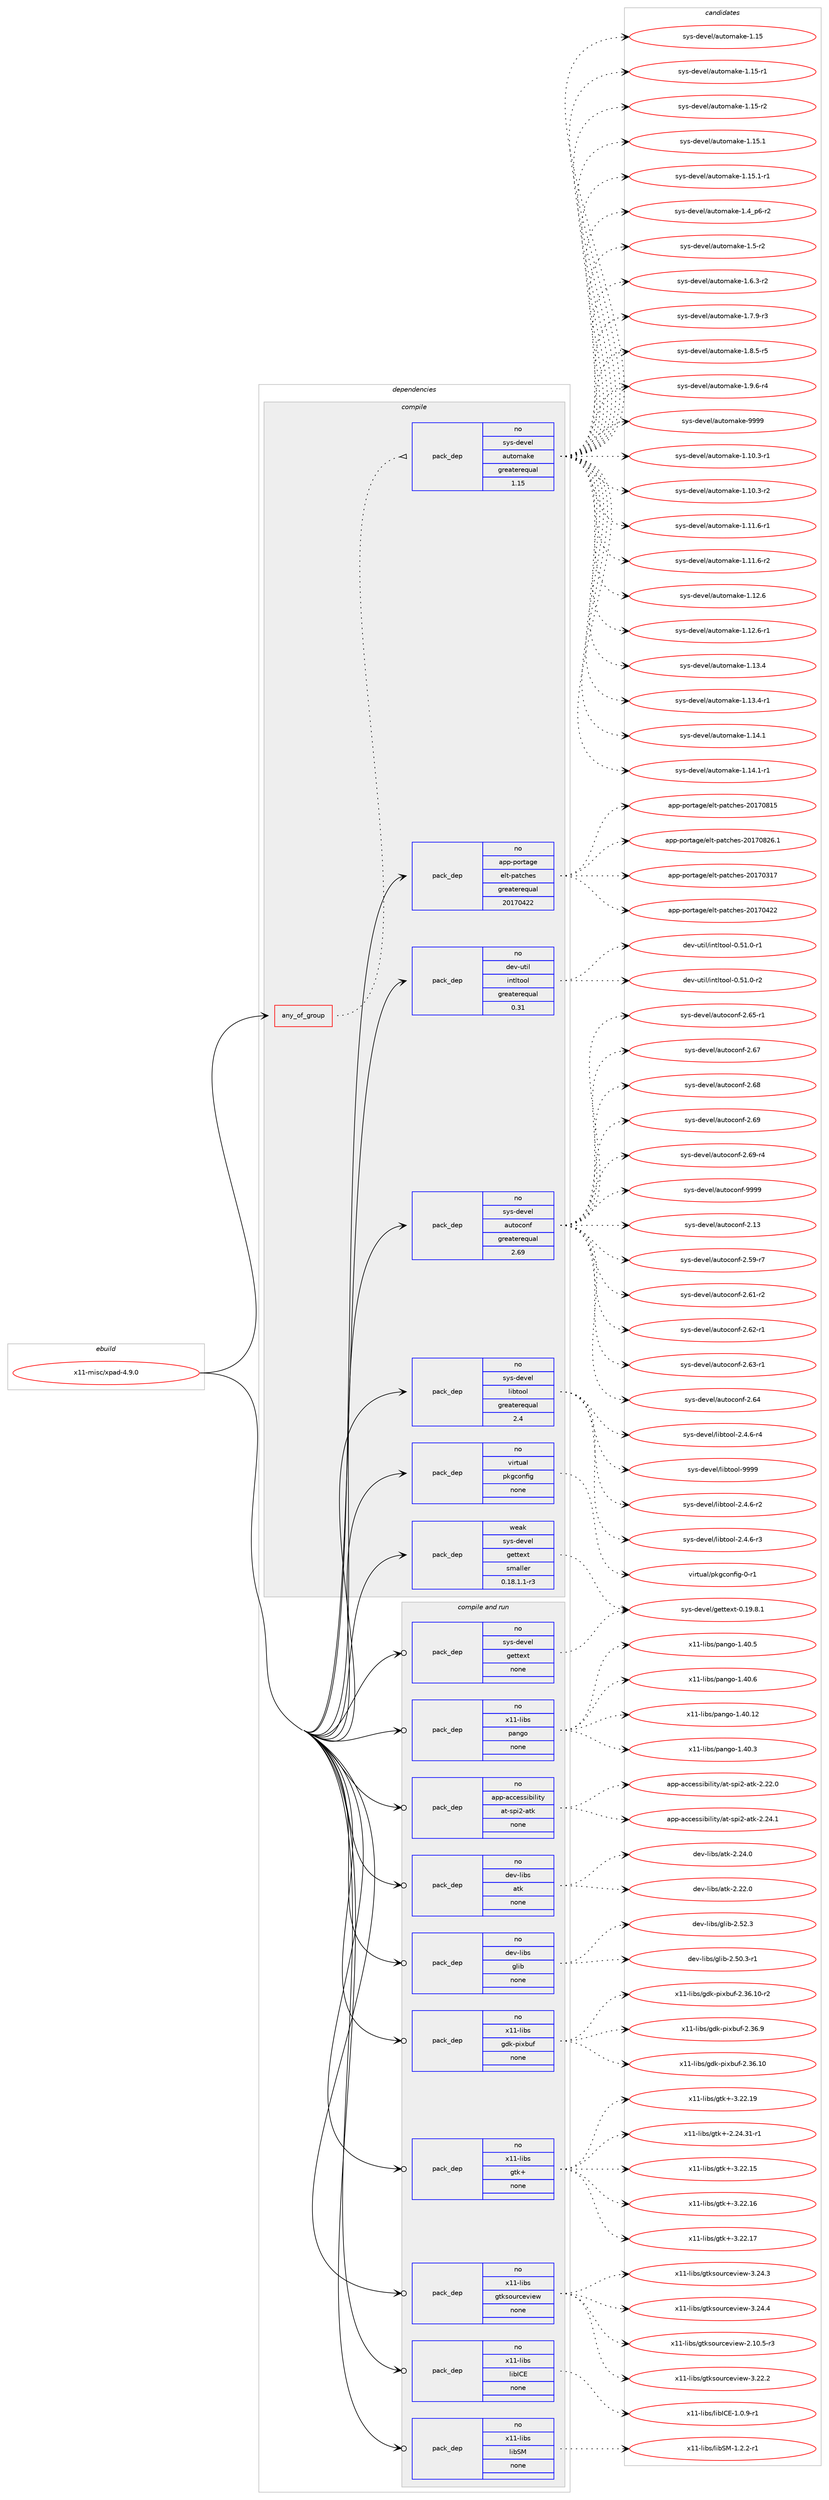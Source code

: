 digraph prolog {

# *************
# Graph options
# *************

newrank=true;
concentrate=true;
compound=true;
graph [rankdir=LR,fontname=Helvetica,fontsize=10,ranksep=1.5];#, ranksep=2.5, nodesep=0.2];
edge  [arrowhead=vee];
node  [fontname=Helvetica,fontsize=10];

# **********
# The ebuild
# **********

subgraph cluster_leftcol {
color=gray;
rank=same;
label=<<i>ebuild</i>>;
id [label="x11-misc/xpad-4.9.0", color=red, width=4, href="../x11-misc/xpad-4.9.0.svg"];
}

# ****************
# The dependencies
# ****************

subgraph cluster_midcol {
color=gray;
label=<<i>dependencies</i>>;
subgraph cluster_compile {
fillcolor="#eeeeee";
style=filled;
label=<<i>compile</i>>;
subgraph any9536 {
dependency525642 [label=<<TABLE BORDER="0" CELLBORDER="1" CELLSPACING="0" CELLPADDING="4"><TR><TD CELLPADDING="10">any_of_group</TD></TR></TABLE>>, shape=none, color=red];subgraph pack392295 {
dependency525643 [label=<<TABLE BORDER="0" CELLBORDER="1" CELLSPACING="0" CELLPADDING="4" WIDTH="220"><TR><TD ROWSPAN="6" CELLPADDING="30">pack_dep</TD></TR><TR><TD WIDTH="110">no</TD></TR><TR><TD>sys-devel</TD></TR><TR><TD>automake</TD></TR><TR><TD>greaterequal</TD></TR><TR><TD>1.15</TD></TR></TABLE>>, shape=none, color=blue];
}
dependency525642:e -> dependency525643:w [weight=20,style="dotted",arrowhead="oinv"];
}
id:e -> dependency525642:w [weight=20,style="solid",arrowhead="vee"];
subgraph pack392296 {
dependency525644 [label=<<TABLE BORDER="0" CELLBORDER="1" CELLSPACING="0" CELLPADDING="4" WIDTH="220"><TR><TD ROWSPAN="6" CELLPADDING="30">pack_dep</TD></TR><TR><TD WIDTH="110">no</TD></TR><TR><TD>app-portage</TD></TR><TR><TD>elt-patches</TD></TR><TR><TD>greaterequal</TD></TR><TR><TD>20170422</TD></TR></TABLE>>, shape=none, color=blue];
}
id:e -> dependency525644:w [weight=20,style="solid",arrowhead="vee"];
subgraph pack392297 {
dependency525645 [label=<<TABLE BORDER="0" CELLBORDER="1" CELLSPACING="0" CELLPADDING="4" WIDTH="220"><TR><TD ROWSPAN="6" CELLPADDING="30">pack_dep</TD></TR><TR><TD WIDTH="110">no</TD></TR><TR><TD>dev-util</TD></TR><TR><TD>intltool</TD></TR><TR><TD>greaterequal</TD></TR><TR><TD>0.31</TD></TR></TABLE>>, shape=none, color=blue];
}
id:e -> dependency525645:w [weight=20,style="solid",arrowhead="vee"];
subgraph pack392298 {
dependency525646 [label=<<TABLE BORDER="0" CELLBORDER="1" CELLSPACING="0" CELLPADDING="4" WIDTH="220"><TR><TD ROWSPAN="6" CELLPADDING="30">pack_dep</TD></TR><TR><TD WIDTH="110">no</TD></TR><TR><TD>sys-devel</TD></TR><TR><TD>autoconf</TD></TR><TR><TD>greaterequal</TD></TR><TR><TD>2.69</TD></TR></TABLE>>, shape=none, color=blue];
}
id:e -> dependency525646:w [weight=20,style="solid",arrowhead="vee"];
subgraph pack392299 {
dependency525647 [label=<<TABLE BORDER="0" CELLBORDER="1" CELLSPACING="0" CELLPADDING="4" WIDTH="220"><TR><TD ROWSPAN="6" CELLPADDING="30">pack_dep</TD></TR><TR><TD WIDTH="110">no</TD></TR><TR><TD>sys-devel</TD></TR><TR><TD>libtool</TD></TR><TR><TD>greaterequal</TD></TR><TR><TD>2.4</TD></TR></TABLE>>, shape=none, color=blue];
}
id:e -> dependency525647:w [weight=20,style="solid",arrowhead="vee"];
subgraph pack392300 {
dependency525648 [label=<<TABLE BORDER="0" CELLBORDER="1" CELLSPACING="0" CELLPADDING="4" WIDTH="220"><TR><TD ROWSPAN="6" CELLPADDING="30">pack_dep</TD></TR><TR><TD WIDTH="110">no</TD></TR><TR><TD>virtual</TD></TR><TR><TD>pkgconfig</TD></TR><TR><TD>none</TD></TR><TR><TD></TD></TR></TABLE>>, shape=none, color=blue];
}
id:e -> dependency525648:w [weight=20,style="solid",arrowhead="vee"];
subgraph pack392301 {
dependency525649 [label=<<TABLE BORDER="0" CELLBORDER="1" CELLSPACING="0" CELLPADDING="4" WIDTH="220"><TR><TD ROWSPAN="6" CELLPADDING="30">pack_dep</TD></TR><TR><TD WIDTH="110">weak</TD></TR><TR><TD>sys-devel</TD></TR><TR><TD>gettext</TD></TR><TR><TD>smaller</TD></TR><TR><TD>0.18.1.1-r3</TD></TR></TABLE>>, shape=none, color=blue];
}
id:e -> dependency525649:w [weight=20,style="solid",arrowhead="vee"];
}
subgraph cluster_compileandrun {
fillcolor="#eeeeee";
style=filled;
label=<<i>compile and run</i>>;
subgraph pack392302 {
dependency525650 [label=<<TABLE BORDER="0" CELLBORDER="1" CELLSPACING="0" CELLPADDING="4" WIDTH="220"><TR><TD ROWSPAN="6" CELLPADDING="30">pack_dep</TD></TR><TR><TD WIDTH="110">no</TD></TR><TR><TD>app-accessibility</TD></TR><TR><TD>at-spi2-atk</TD></TR><TR><TD>none</TD></TR><TR><TD></TD></TR></TABLE>>, shape=none, color=blue];
}
id:e -> dependency525650:w [weight=20,style="solid",arrowhead="odotvee"];
subgraph pack392303 {
dependency525651 [label=<<TABLE BORDER="0" CELLBORDER="1" CELLSPACING="0" CELLPADDING="4" WIDTH="220"><TR><TD ROWSPAN="6" CELLPADDING="30">pack_dep</TD></TR><TR><TD WIDTH="110">no</TD></TR><TR><TD>dev-libs</TD></TR><TR><TD>atk</TD></TR><TR><TD>none</TD></TR><TR><TD></TD></TR></TABLE>>, shape=none, color=blue];
}
id:e -> dependency525651:w [weight=20,style="solid",arrowhead="odotvee"];
subgraph pack392304 {
dependency525652 [label=<<TABLE BORDER="0" CELLBORDER="1" CELLSPACING="0" CELLPADDING="4" WIDTH="220"><TR><TD ROWSPAN="6" CELLPADDING="30">pack_dep</TD></TR><TR><TD WIDTH="110">no</TD></TR><TR><TD>dev-libs</TD></TR><TR><TD>glib</TD></TR><TR><TD>none</TD></TR><TR><TD></TD></TR></TABLE>>, shape=none, color=blue];
}
id:e -> dependency525652:w [weight=20,style="solid",arrowhead="odotvee"];
subgraph pack392305 {
dependency525653 [label=<<TABLE BORDER="0" CELLBORDER="1" CELLSPACING="0" CELLPADDING="4" WIDTH="220"><TR><TD ROWSPAN="6" CELLPADDING="30">pack_dep</TD></TR><TR><TD WIDTH="110">no</TD></TR><TR><TD>sys-devel</TD></TR><TR><TD>gettext</TD></TR><TR><TD>none</TD></TR><TR><TD></TD></TR></TABLE>>, shape=none, color=blue];
}
id:e -> dependency525653:w [weight=20,style="solid",arrowhead="odotvee"];
subgraph pack392306 {
dependency525654 [label=<<TABLE BORDER="0" CELLBORDER="1" CELLSPACING="0" CELLPADDING="4" WIDTH="220"><TR><TD ROWSPAN="6" CELLPADDING="30">pack_dep</TD></TR><TR><TD WIDTH="110">no</TD></TR><TR><TD>x11-libs</TD></TR><TR><TD>gdk-pixbuf</TD></TR><TR><TD>none</TD></TR><TR><TD></TD></TR></TABLE>>, shape=none, color=blue];
}
id:e -> dependency525654:w [weight=20,style="solid",arrowhead="odotvee"];
subgraph pack392307 {
dependency525655 [label=<<TABLE BORDER="0" CELLBORDER="1" CELLSPACING="0" CELLPADDING="4" WIDTH="220"><TR><TD ROWSPAN="6" CELLPADDING="30">pack_dep</TD></TR><TR><TD WIDTH="110">no</TD></TR><TR><TD>x11-libs</TD></TR><TR><TD>gtk+</TD></TR><TR><TD>none</TD></TR><TR><TD></TD></TR></TABLE>>, shape=none, color=blue];
}
id:e -> dependency525655:w [weight=20,style="solid",arrowhead="odotvee"];
subgraph pack392308 {
dependency525656 [label=<<TABLE BORDER="0" CELLBORDER="1" CELLSPACING="0" CELLPADDING="4" WIDTH="220"><TR><TD ROWSPAN="6" CELLPADDING="30">pack_dep</TD></TR><TR><TD WIDTH="110">no</TD></TR><TR><TD>x11-libs</TD></TR><TR><TD>gtksourceview</TD></TR><TR><TD>none</TD></TR><TR><TD></TD></TR></TABLE>>, shape=none, color=blue];
}
id:e -> dependency525656:w [weight=20,style="solid",arrowhead="odotvee"];
subgraph pack392309 {
dependency525657 [label=<<TABLE BORDER="0" CELLBORDER="1" CELLSPACING="0" CELLPADDING="4" WIDTH="220"><TR><TD ROWSPAN="6" CELLPADDING="30">pack_dep</TD></TR><TR><TD WIDTH="110">no</TD></TR><TR><TD>x11-libs</TD></TR><TR><TD>libICE</TD></TR><TR><TD>none</TD></TR><TR><TD></TD></TR></TABLE>>, shape=none, color=blue];
}
id:e -> dependency525657:w [weight=20,style="solid",arrowhead="odotvee"];
subgraph pack392310 {
dependency525658 [label=<<TABLE BORDER="0" CELLBORDER="1" CELLSPACING="0" CELLPADDING="4" WIDTH="220"><TR><TD ROWSPAN="6" CELLPADDING="30">pack_dep</TD></TR><TR><TD WIDTH="110">no</TD></TR><TR><TD>x11-libs</TD></TR><TR><TD>libSM</TD></TR><TR><TD>none</TD></TR><TR><TD></TD></TR></TABLE>>, shape=none, color=blue];
}
id:e -> dependency525658:w [weight=20,style="solid",arrowhead="odotvee"];
subgraph pack392311 {
dependency525659 [label=<<TABLE BORDER="0" CELLBORDER="1" CELLSPACING="0" CELLPADDING="4" WIDTH="220"><TR><TD ROWSPAN="6" CELLPADDING="30">pack_dep</TD></TR><TR><TD WIDTH="110">no</TD></TR><TR><TD>x11-libs</TD></TR><TR><TD>pango</TD></TR><TR><TD>none</TD></TR><TR><TD></TD></TR></TABLE>>, shape=none, color=blue];
}
id:e -> dependency525659:w [weight=20,style="solid",arrowhead="odotvee"];
}
subgraph cluster_run {
fillcolor="#eeeeee";
style=filled;
label=<<i>run</i>>;
}
}

# **************
# The candidates
# **************

subgraph cluster_choices {
rank=same;
color=gray;
label=<<i>candidates</i>>;

subgraph choice392295 {
color=black;
nodesep=1;
choice11512111545100101118101108479711711611110997107101454946494846514511449 [label="sys-devel/automake-1.10.3-r1", color=red, width=4,href="../sys-devel/automake-1.10.3-r1.svg"];
choice11512111545100101118101108479711711611110997107101454946494846514511450 [label="sys-devel/automake-1.10.3-r2", color=red, width=4,href="../sys-devel/automake-1.10.3-r2.svg"];
choice11512111545100101118101108479711711611110997107101454946494946544511449 [label="sys-devel/automake-1.11.6-r1", color=red, width=4,href="../sys-devel/automake-1.11.6-r1.svg"];
choice11512111545100101118101108479711711611110997107101454946494946544511450 [label="sys-devel/automake-1.11.6-r2", color=red, width=4,href="../sys-devel/automake-1.11.6-r2.svg"];
choice1151211154510010111810110847971171161111099710710145494649504654 [label="sys-devel/automake-1.12.6", color=red, width=4,href="../sys-devel/automake-1.12.6.svg"];
choice11512111545100101118101108479711711611110997107101454946495046544511449 [label="sys-devel/automake-1.12.6-r1", color=red, width=4,href="../sys-devel/automake-1.12.6-r1.svg"];
choice1151211154510010111810110847971171161111099710710145494649514652 [label="sys-devel/automake-1.13.4", color=red, width=4,href="../sys-devel/automake-1.13.4.svg"];
choice11512111545100101118101108479711711611110997107101454946495146524511449 [label="sys-devel/automake-1.13.4-r1", color=red, width=4,href="../sys-devel/automake-1.13.4-r1.svg"];
choice1151211154510010111810110847971171161111099710710145494649524649 [label="sys-devel/automake-1.14.1", color=red, width=4,href="../sys-devel/automake-1.14.1.svg"];
choice11512111545100101118101108479711711611110997107101454946495246494511449 [label="sys-devel/automake-1.14.1-r1", color=red, width=4,href="../sys-devel/automake-1.14.1-r1.svg"];
choice115121115451001011181011084797117116111109971071014549464953 [label="sys-devel/automake-1.15", color=red, width=4,href="../sys-devel/automake-1.15.svg"];
choice1151211154510010111810110847971171161111099710710145494649534511449 [label="sys-devel/automake-1.15-r1", color=red, width=4,href="../sys-devel/automake-1.15-r1.svg"];
choice1151211154510010111810110847971171161111099710710145494649534511450 [label="sys-devel/automake-1.15-r2", color=red, width=4,href="../sys-devel/automake-1.15-r2.svg"];
choice1151211154510010111810110847971171161111099710710145494649534649 [label="sys-devel/automake-1.15.1", color=red, width=4,href="../sys-devel/automake-1.15.1.svg"];
choice11512111545100101118101108479711711611110997107101454946495346494511449 [label="sys-devel/automake-1.15.1-r1", color=red, width=4,href="../sys-devel/automake-1.15.1-r1.svg"];
choice115121115451001011181011084797117116111109971071014549465295112544511450 [label="sys-devel/automake-1.4_p6-r2", color=red, width=4,href="../sys-devel/automake-1.4_p6-r2.svg"];
choice11512111545100101118101108479711711611110997107101454946534511450 [label="sys-devel/automake-1.5-r2", color=red, width=4,href="../sys-devel/automake-1.5-r2.svg"];
choice115121115451001011181011084797117116111109971071014549465446514511450 [label="sys-devel/automake-1.6.3-r2", color=red, width=4,href="../sys-devel/automake-1.6.3-r2.svg"];
choice115121115451001011181011084797117116111109971071014549465546574511451 [label="sys-devel/automake-1.7.9-r3", color=red, width=4,href="../sys-devel/automake-1.7.9-r3.svg"];
choice115121115451001011181011084797117116111109971071014549465646534511453 [label="sys-devel/automake-1.8.5-r5", color=red, width=4,href="../sys-devel/automake-1.8.5-r5.svg"];
choice115121115451001011181011084797117116111109971071014549465746544511452 [label="sys-devel/automake-1.9.6-r4", color=red, width=4,href="../sys-devel/automake-1.9.6-r4.svg"];
choice115121115451001011181011084797117116111109971071014557575757 [label="sys-devel/automake-9999", color=red, width=4,href="../sys-devel/automake-9999.svg"];
dependency525643:e -> choice11512111545100101118101108479711711611110997107101454946494846514511449:w [style=dotted,weight="100"];
dependency525643:e -> choice11512111545100101118101108479711711611110997107101454946494846514511450:w [style=dotted,weight="100"];
dependency525643:e -> choice11512111545100101118101108479711711611110997107101454946494946544511449:w [style=dotted,weight="100"];
dependency525643:e -> choice11512111545100101118101108479711711611110997107101454946494946544511450:w [style=dotted,weight="100"];
dependency525643:e -> choice1151211154510010111810110847971171161111099710710145494649504654:w [style=dotted,weight="100"];
dependency525643:e -> choice11512111545100101118101108479711711611110997107101454946495046544511449:w [style=dotted,weight="100"];
dependency525643:e -> choice1151211154510010111810110847971171161111099710710145494649514652:w [style=dotted,weight="100"];
dependency525643:e -> choice11512111545100101118101108479711711611110997107101454946495146524511449:w [style=dotted,weight="100"];
dependency525643:e -> choice1151211154510010111810110847971171161111099710710145494649524649:w [style=dotted,weight="100"];
dependency525643:e -> choice11512111545100101118101108479711711611110997107101454946495246494511449:w [style=dotted,weight="100"];
dependency525643:e -> choice115121115451001011181011084797117116111109971071014549464953:w [style=dotted,weight="100"];
dependency525643:e -> choice1151211154510010111810110847971171161111099710710145494649534511449:w [style=dotted,weight="100"];
dependency525643:e -> choice1151211154510010111810110847971171161111099710710145494649534511450:w [style=dotted,weight="100"];
dependency525643:e -> choice1151211154510010111810110847971171161111099710710145494649534649:w [style=dotted,weight="100"];
dependency525643:e -> choice11512111545100101118101108479711711611110997107101454946495346494511449:w [style=dotted,weight="100"];
dependency525643:e -> choice115121115451001011181011084797117116111109971071014549465295112544511450:w [style=dotted,weight="100"];
dependency525643:e -> choice11512111545100101118101108479711711611110997107101454946534511450:w [style=dotted,weight="100"];
dependency525643:e -> choice115121115451001011181011084797117116111109971071014549465446514511450:w [style=dotted,weight="100"];
dependency525643:e -> choice115121115451001011181011084797117116111109971071014549465546574511451:w [style=dotted,weight="100"];
dependency525643:e -> choice115121115451001011181011084797117116111109971071014549465646534511453:w [style=dotted,weight="100"];
dependency525643:e -> choice115121115451001011181011084797117116111109971071014549465746544511452:w [style=dotted,weight="100"];
dependency525643:e -> choice115121115451001011181011084797117116111109971071014557575757:w [style=dotted,weight="100"];
}
subgraph choice392296 {
color=black;
nodesep=1;
choice97112112451121111141169710310147101108116451129711699104101115455048495548514955 [label="app-portage/elt-patches-20170317", color=red, width=4,href="../app-portage/elt-patches-20170317.svg"];
choice97112112451121111141169710310147101108116451129711699104101115455048495548525050 [label="app-portage/elt-patches-20170422", color=red, width=4,href="../app-portage/elt-patches-20170422.svg"];
choice97112112451121111141169710310147101108116451129711699104101115455048495548564953 [label="app-portage/elt-patches-20170815", color=red, width=4,href="../app-portage/elt-patches-20170815.svg"];
choice971121124511211111411697103101471011081164511297116991041011154550484955485650544649 [label="app-portage/elt-patches-20170826.1", color=red, width=4,href="../app-portage/elt-patches-20170826.1.svg"];
dependency525644:e -> choice97112112451121111141169710310147101108116451129711699104101115455048495548514955:w [style=dotted,weight="100"];
dependency525644:e -> choice97112112451121111141169710310147101108116451129711699104101115455048495548525050:w [style=dotted,weight="100"];
dependency525644:e -> choice97112112451121111141169710310147101108116451129711699104101115455048495548564953:w [style=dotted,weight="100"];
dependency525644:e -> choice971121124511211111411697103101471011081164511297116991041011154550484955485650544649:w [style=dotted,weight="100"];
}
subgraph choice392297 {
color=black;
nodesep=1;
choice1001011184511711610510847105110116108116111111108454846534946484511449 [label="dev-util/intltool-0.51.0-r1", color=red, width=4,href="../dev-util/intltool-0.51.0-r1.svg"];
choice1001011184511711610510847105110116108116111111108454846534946484511450 [label="dev-util/intltool-0.51.0-r2", color=red, width=4,href="../dev-util/intltool-0.51.0-r2.svg"];
dependency525645:e -> choice1001011184511711610510847105110116108116111111108454846534946484511449:w [style=dotted,weight="100"];
dependency525645:e -> choice1001011184511711610510847105110116108116111111108454846534946484511450:w [style=dotted,weight="100"];
}
subgraph choice392298 {
color=black;
nodesep=1;
choice115121115451001011181011084797117116111991111101024550464951 [label="sys-devel/autoconf-2.13", color=red, width=4,href="../sys-devel/autoconf-2.13.svg"];
choice1151211154510010111810110847971171161119911111010245504653574511455 [label="sys-devel/autoconf-2.59-r7", color=red, width=4,href="../sys-devel/autoconf-2.59-r7.svg"];
choice1151211154510010111810110847971171161119911111010245504654494511450 [label="sys-devel/autoconf-2.61-r2", color=red, width=4,href="../sys-devel/autoconf-2.61-r2.svg"];
choice1151211154510010111810110847971171161119911111010245504654504511449 [label="sys-devel/autoconf-2.62-r1", color=red, width=4,href="../sys-devel/autoconf-2.62-r1.svg"];
choice1151211154510010111810110847971171161119911111010245504654514511449 [label="sys-devel/autoconf-2.63-r1", color=red, width=4,href="../sys-devel/autoconf-2.63-r1.svg"];
choice115121115451001011181011084797117116111991111101024550465452 [label="sys-devel/autoconf-2.64", color=red, width=4,href="../sys-devel/autoconf-2.64.svg"];
choice1151211154510010111810110847971171161119911111010245504654534511449 [label="sys-devel/autoconf-2.65-r1", color=red, width=4,href="../sys-devel/autoconf-2.65-r1.svg"];
choice115121115451001011181011084797117116111991111101024550465455 [label="sys-devel/autoconf-2.67", color=red, width=4,href="../sys-devel/autoconf-2.67.svg"];
choice115121115451001011181011084797117116111991111101024550465456 [label="sys-devel/autoconf-2.68", color=red, width=4,href="../sys-devel/autoconf-2.68.svg"];
choice115121115451001011181011084797117116111991111101024550465457 [label="sys-devel/autoconf-2.69", color=red, width=4,href="../sys-devel/autoconf-2.69.svg"];
choice1151211154510010111810110847971171161119911111010245504654574511452 [label="sys-devel/autoconf-2.69-r4", color=red, width=4,href="../sys-devel/autoconf-2.69-r4.svg"];
choice115121115451001011181011084797117116111991111101024557575757 [label="sys-devel/autoconf-9999", color=red, width=4,href="../sys-devel/autoconf-9999.svg"];
dependency525646:e -> choice115121115451001011181011084797117116111991111101024550464951:w [style=dotted,weight="100"];
dependency525646:e -> choice1151211154510010111810110847971171161119911111010245504653574511455:w [style=dotted,weight="100"];
dependency525646:e -> choice1151211154510010111810110847971171161119911111010245504654494511450:w [style=dotted,weight="100"];
dependency525646:e -> choice1151211154510010111810110847971171161119911111010245504654504511449:w [style=dotted,weight="100"];
dependency525646:e -> choice1151211154510010111810110847971171161119911111010245504654514511449:w [style=dotted,weight="100"];
dependency525646:e -> choice115121115451001011181011084797117116111991111101024550465452:w [style=dotted,weight="100"];
dependency525646:e -> choice1151211154510010111810110847971171161119911111010245504654534511449:w [style=dotted,weight="100"];
dependency525646:e -> choice115121115451001011181011084797117116111991111101024550465455:w [style=dotted,weight="100"];
dependency525646:e -> choice115121115451001011181011084797117116111991111101024550465456:w [style=dotted,weight="100"];
dependency525646:e -> choice115121115451001011181011084797117116111991111101024550465457:w [style=dotted,weight="100"];
dependency525646:e -> choice1151211154510010111810110847971171161119911111010245504654574511452:w [style=dotted,weight="100"];
dependency525646:e -> choice115121115451001011181011084797117116111991111101024557575757:w [style=dotted,weight="100"];
}
subgraph choice392299 {
color=black;
nodesep=1;
choice1151211154510010111810110847108105981161111111084550465246544511450 [label="sys-devel/libtool-2.4.6-r2", color=red, width=4,href="../sys-devel/libtool-2.4.6-r2.svg"];
choice1151211154510010111810110847108105981161111111084550465246544511451 [label="sys-devel/libtool-2.4.6-r3", color=red, width=4,href="../sys-devel/libtool-2.4.6-r3.svg"];
choice1151211154510010111810110847108105981161111111084550465246544511452 [label="sys-devel/libtool-2.4.6-r4", color=red, width=4,href="../sys-devel/libtool-2.4.6-r4.svg"];
choice1151211154510010111810110847108105981161111111084557575757 [label="sys-devel/libtool-9999", color=red, width=4,href="../sys-devel/libtool-9999.svg"];
dependency525647:e -> choice1151211154510010111810110847108105981161111111084550465246544511450:w [style=dotted,weight="100"];
dependency525647:e -> choice1151211154510010111810110847108105981161111111084550465246544511451:w [style=dotted,weight="100"];
dependency525647:e -> choice1151211154510010111810110847108105981161111111084550465246544511452:w [style=dotted,weight="100"];
dependency525647:e -> choice1151211154510010111810110847108105981161111111084557575757:w [style=dotted,weight="100"];
}
subgraph choice392300 {
color=black;
nodesep=1;
choice11810511411611797108471121071039911111010210510345484511449 [label="virtual/pkgconfig-0-r1", color=red, width=4,href="../virtual/pkgconfig-0-r1.svg"];
dependency525648:e -> choice11810511411611797108471121071039911111010210510345484511449:w [style=dotted,weight="100"];
}
subgraph choice392301 {
color=black;
nodesep=1;
choice1151211154510010111810110847103101116116101120116454846495746564649 [label="sys-devel/gettext-0.19.8.1", color=red, width=4,href="../sys-devel/gettext-0.19.8.1.svg"];
dependency525649:e -> choice1151211154510010111810110847103101116116101120116454846495746564649:w [style=dotted,weight="100"];
}
subgraph choice392302 {
color=black;
nodesep=1;
choice97112112459799991011151151059810510810511612147971164511511210550459711610745504650504648 [label="app-accessibility/at-spi2-atk-2.22.0", color=red, width=4,href="../app-accessibility/at-spi2-atk-2.22.0.svg"];
choice97112112459799991011151151059810510810511612147971164511511210550459711610745504650524649 [label="app-accessibility/at-spi2-atk-2.24.1", color=red, width=4,href="../app-accessibility/at-spi2-atk-2.24.1.svg"];
dependency525650:e -> choice97112112459799991011151151059810510810511612147971164511511210550459711610745504650504648:w [style=dotted,weight="100"];
dependency525650:e -> choice97112112459799991011151151059810510810511612147971164511511210550459711610745504650524649:w [style=dotted,weight="100"];
}
subgraph choice392303 {
color=black;
nodesep=1;
choice1001011184510810598115479711610745504650504648 [label="dev-libs/atk-2.22.0", color=red, width=4,href="../dev-libs/atk-2.22.0.svg"];
choice1001011184510810598115479711610745504650524648 [label="dev-libs/atk-2.24.0", color=red, width=4,href="../dev-libs/atk-2.24.0.svg"];
dependency525651:e -> choice1001011184510810598115479711610745504650504648:w [style=dotted,weight="100"];
dependency525651:e -> choice1001011184510810598115479711610745504650524648:w [style=dotted,weight="100"];
}
subgraph choice392304 {
color=black;
nodesep=1;
choice10010111845108105981154710310810598455046534846514511449 [label="dev-libs/glib-2.50.3-r1", color=red, width=4,href="../dev-libs/glib-2.50.3-r1.svg"];
choice1001011184510810598115471031081059845504653504651 [label="dev-libs/glib-2.52.3", color=red, width=4,href="../dev-libs/glib-2.52.3.svg"];
dependency525652:e -> choice10010111845108105981154710310810598455046534846514511449:w [style=dotted,weight="100"];
dependency525652:e -> choice1001011184510810598115471031081059845504653504651:w [style=dotted,weight="100"];
}
subgraph choice392305 {
color=black;
nodesep=1;
choice1151211154510010111810110847103101116116101120116454846495746564649 [label="sys-devel/gettext-0.19.8.1", color=red, width=4,href="../sys-devel/gettext-0.19.8.1.svg"];
dependency525653:e -> choice1151211154510010111810110847103101116116101120116454846495746564649:w [style=dotted,weight="100"];
}
subgraph choice392306 {
color=black;
nodesep=1;
choice120494945108105981154710310010745112105120981171024550465154464948 [label="x11-libs/gdk-pixbuf-2.36.10", color=red, width=4,href="../x11-libs/gdk-pixbuf-2.36.10.svg"];
choice1204949451081059811547103100107451121051209811710245504651544649484511450 [label="x11-libs/gdk-pixbuf-2.36.10-r2", color=red, width=4,href="../x11-libs/gdk-pixbuf-2.36.10-r2.svg"];
choice1204949451081059811547103100107451121051209811710245504651544657 [label="x11-libs/gdk-pixbuf-2.36.9", color=red, width=4,href="../x11-libs/gdk-pixbuf-2.36.9.svg"];
dependency525654:e -> choice120494945108105981154710310010745112105120981171024550465154464948:w [style=dotted,weight="100"];
dependency525654:e -> choice1204949451081059811547103100107451121051209811710245504651544649484511450:w [style=dotted,weight="100"];
dependency525654:e -> choice1204949451081059811547103100107451121051209811710245504651544657:w [style=dotted,weight="100"];
}
subgraph choice392307 {
color=black;
nodesep=1;
choice12049494510810598115471031161074345504650524651494511449 [label="x11-libs/gtk+-2.24.31-r1", color=red, width=4,href="../x11-libs/gtk+-2.24.31-r1.svg"];
choice1204949451081059811547103116107434551465050464953 [label="x11-libs/gtk+-3.22.15", color=red, width=4,href="../x11-libs/gtk+-3.22.15.svg"];
choice1204949451081059811547103116107434551465050464954 [label="x11-libs/gtk+-3.22.16", color=red, width=4,href="../x11-libs/gtk+-3.22.16.svg"];
choice1204949451081059811547103116107434551465050464955 [label="x11-libs/gtk+-3.22.17", color=red, width=4,href="../x11-libs/gtk+-3.22.17.svg"];
choice1204949451081059811547103116107434551465050464957 [label="x11-libs/gtk+-3.22.19", color=red, width=4,href="../x11-libs/gtk+-3.22.19.svg"];
dependency525655:e -> choice12049494510810598115471031161074345504650524651494511449:w [style=dotted,weight="100"];
dependency525655:e -> choice1204949451081059811547103116107434551465050464953:w [style=dotted,weight="100"];
dependency525655:e -> choice1204949451081059811547103116107434551465050464954:w [style=dotted,weight="100"];
dependency525655:e -> choice1204949451081059811547103116107434551465050464955:w [style=dotted,weight="100"];
dependency525655:e -> choice1204949451081059811547103116107434551465050464957:w [style=dotted,weight="100"];
}
subgraph choice392308 {
color=black;
nodesep=1;
choice120494945108105981154710311610711511111711499101118105101119455046494846534511451 [label="x11-libs/gtksourceview-2.10.5-r3", color=red, width=4,href="../x11-libs/gtksourceview-2.10.5-r3.svg"];
choice12049494510810598115471031161071151111171149910111810510111945514650504650 [label="x11-libs/gtksourceview-3.22.2", color=red, width=4,href="../x11-libs/gtksourceview-3.22.2.svg"];
choice12049494510810598115471031161071151111171149910111810510111945514650524651 [label="x11-libs/gtksourceview-3.24.3", color=red, width=4,href="../x11-libs/gtksourceview-3.24.3.svg"];
choice12049494510810598115471031161071151111171149910111810510111945514650524652 [label="x11-libs/gtksourceview-3.24.4", color=red, width=4,href="../x11-libs/gtksourceview-3.24.4.svg"];
dependency525656:e -> choice120494945108105981154710311610711511111711499101118105101119455046494846534511451:w [style=dotted,weight="100"];
dependency525656:e -> choice12049494510810598115471031161071151111171149910111810510111945514650504650:w [style=dotted,weight="100"];
dependency525656:e -> choice12049494510810598115471031161071151111171149910111810510111945514650524651:w [style=dotted,weight="100"];
dependency525656:e -> choice12049494510810598115471031161071151111171149910111810510111945514650524652:w [style=dotted,weight="100"];
}
subgraph choice392309 {
color=black;
nodesep=1;
choice1204949451081059811547108105987367694549464846574511449 [label="x11-libs/libICE-1.0.9-r1", color=red, width=4,href="../x11-libs/libICE-1.0.9-r1.svg"];
dependency525657:e -> choice1204949451081059811547108105987367694549464846574511449:w [style=dotted,weight="100"];
}
subgraph choice392310 {
color=black;
nodesep=1;
choice12049494510810598115471081059883774549465046504511449 [label="x11-libs/libSM-1.2.2-r1", color=red, width=4,href="../x11-libs/libSM-1.2.2-r1.svg"];
dependency525658:e -> choice12049494510810598115471081059883774549465046504511449:w [style=dotted,weight="100"];
}
subgraph choice392311 {
color=black;
nodesep=1;
choice1204949451081059811547112971101031114549465248464950 [label="x11-libs/pango-1.40.12", color=red, width=4,href="../x11-libs/pango-1.40.12.svg"];
choice12049494510810598115471129711010311145494652484651 [label="x11-libs/pango-1.40.3", color=red, width=4,href="../x11-libs/pango-1.40.3.svg"];
choice12049494510810598115471129711010311145494652484653 [label="x11-libs/pango-1.40.5", color=red, width=4,href="../x11-libs/pango-1.40.5.svg"];
choice12049494510810598115471129711010311145494652484654 [label="x11-libs/pango-1.40.6", color=red, width=4,href="../x11-libs/pango-1.40.6.svg"];
dependency525659:e -> choice1204949451081059811547112971101031114549465248464950:w [style=dotted,weight="100"];
dependency525659:e -> choice12049494510810598115471129711010311145494652484651:w [style=dotted,weight="100"];
dependency525659:e -> choice12049494510810598115471129711010311145494652484653:w [style=dotted,weight="100"];
dependency525659:e -> choice12049494510810598115471129711010311145494652484654:w [style=dotted,weight="100"];
}
}

}
